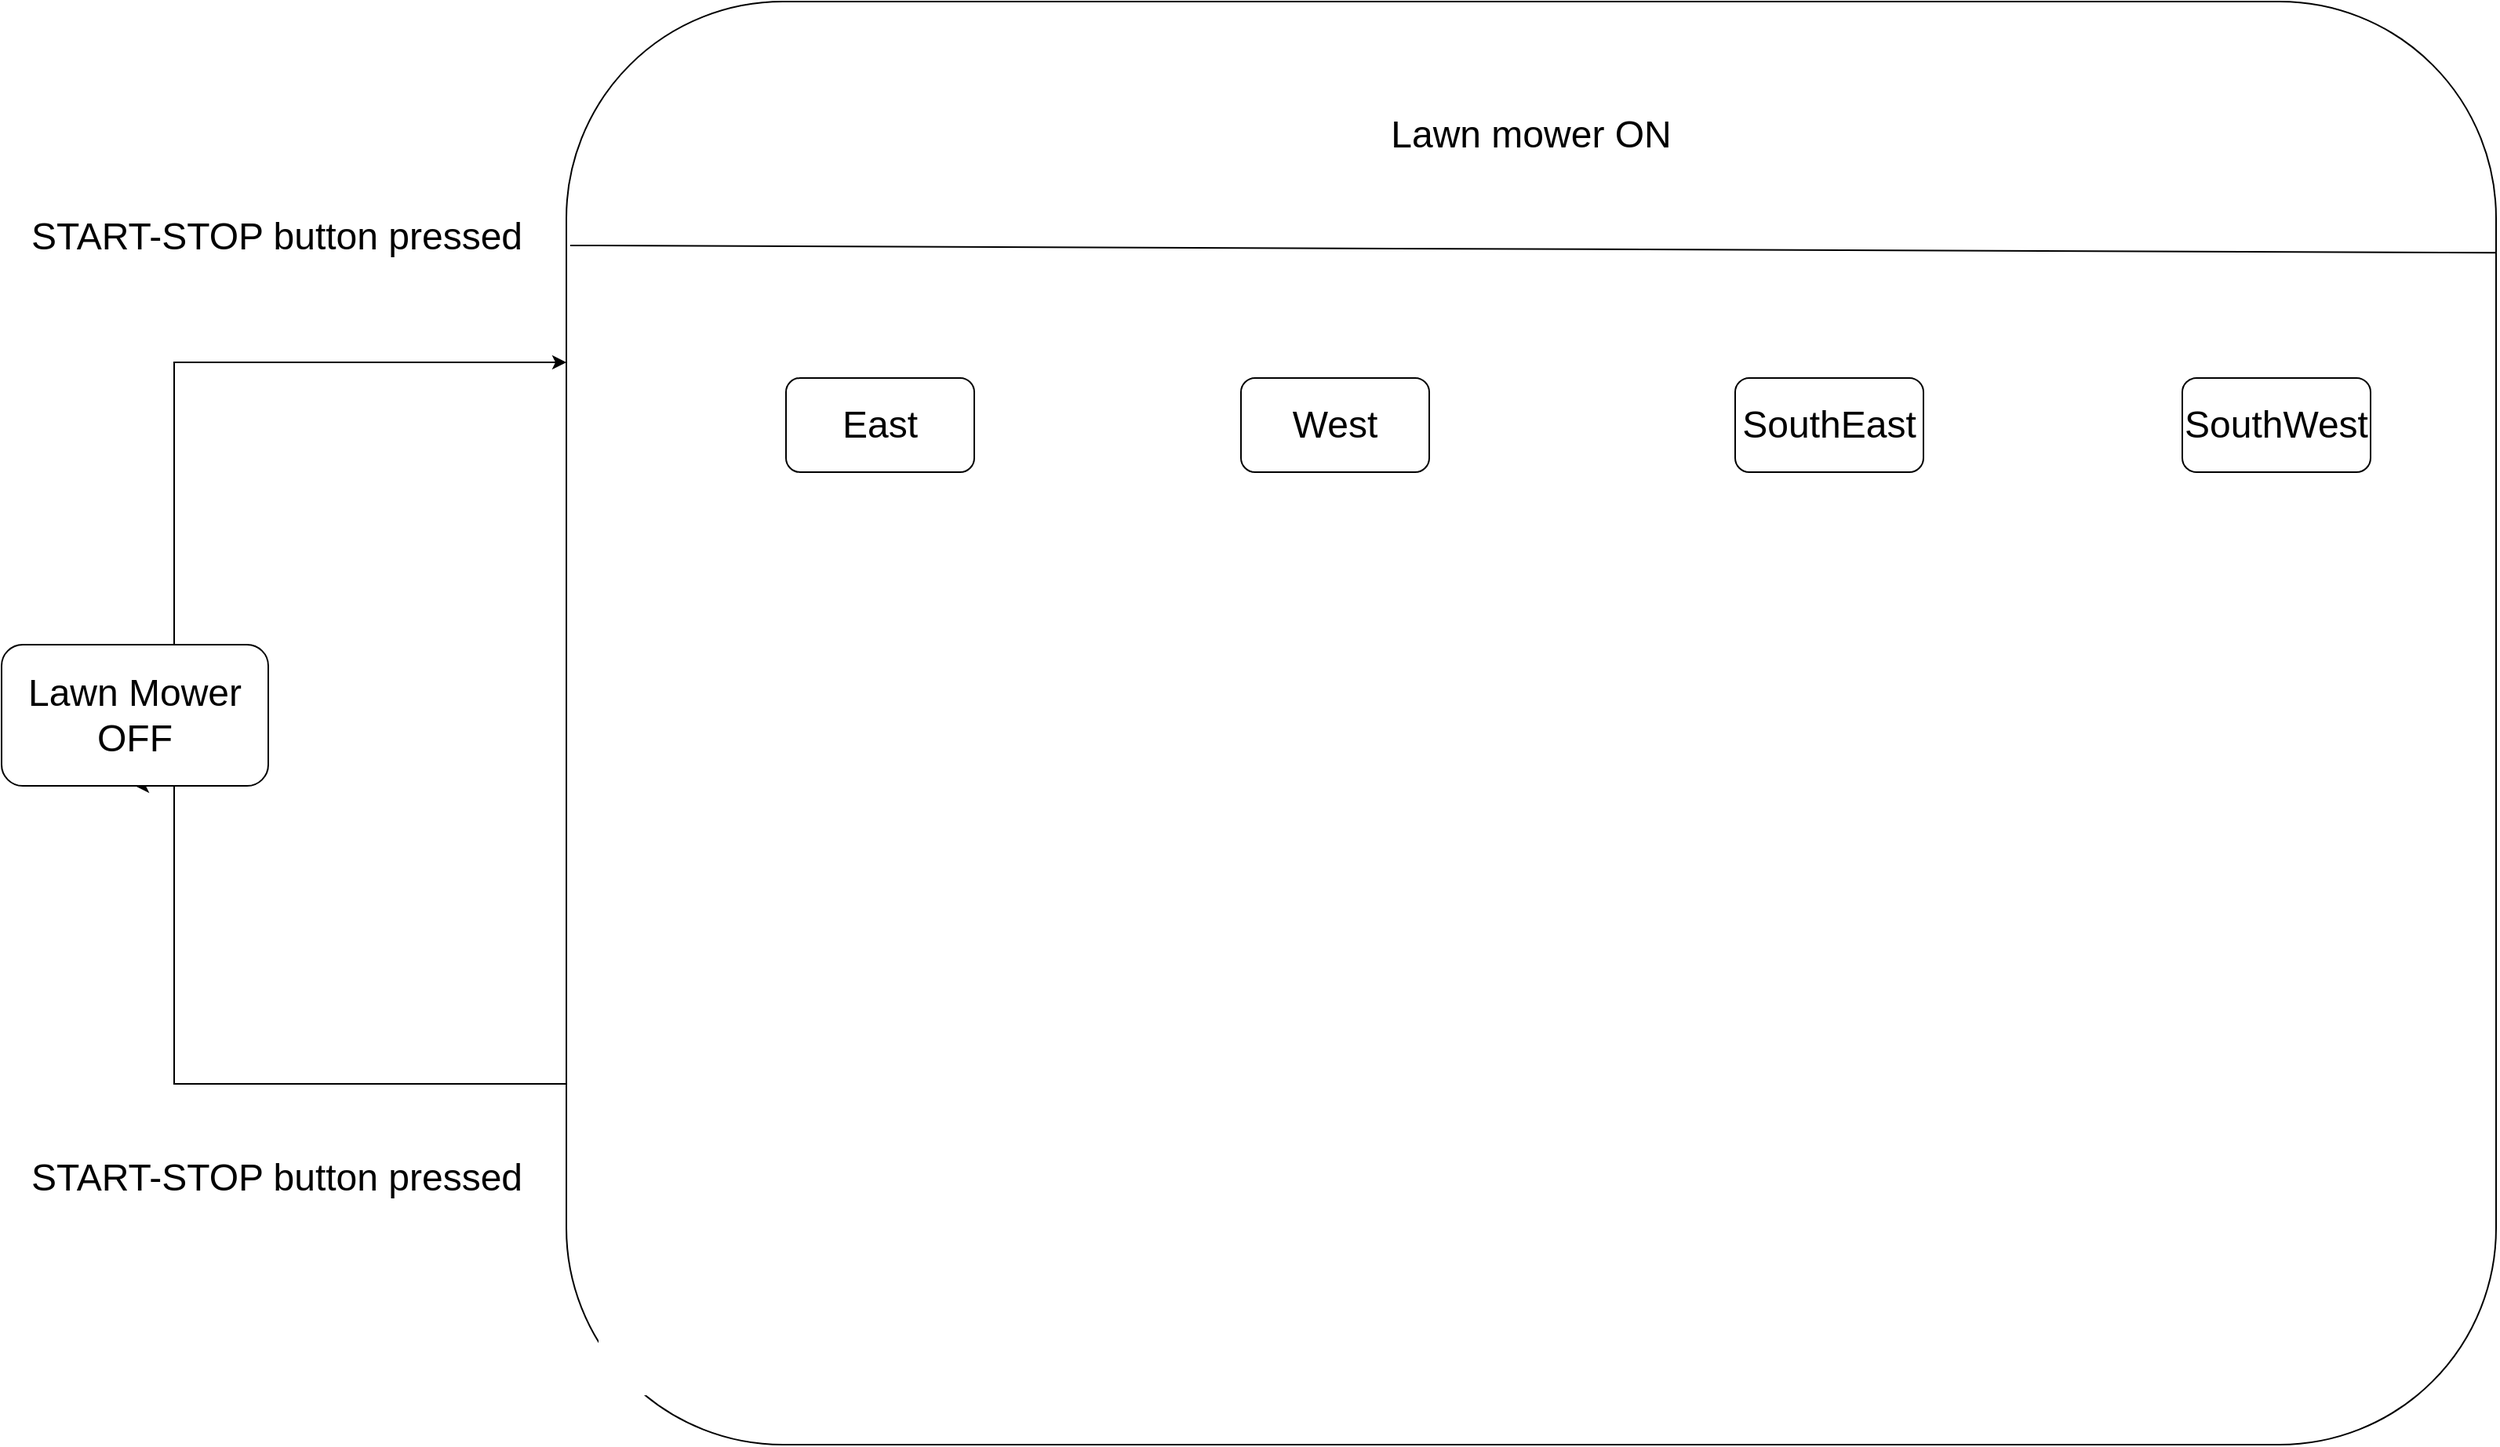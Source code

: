 <mxfile version="21.2.1" type="github">
  <diagram name="Page-1" id="KvL3jpzsEYVWvemKFwzc">
    <mxGraphModel dx="1886" dy="2713" grid="1" gridSize="10" guides="1" tooltips="1" connect="1" arrows="1" fold="1" page="1" pageScale="1" pageWidth="850" pageHeight="1100" math="0" shadow="0">
      <root>
        <mxCell id="0" />
        <mxCell id="1" parent="0" />
        <mxCell id="Ldkf10a5wtrMLSqoh3qG-15" style="edgeStyle=orthogonalEdgeStyle;rounded=0;orthogonalLoop=1;jettySize=auto;html=1;exitX=0;exitY=0.75;exitDx=0;exitDy=0;entryX=0.5;entryY=1;entryDx=0;entryDy=0;" parent="1" source="Ldkf10a5wtrMLSqoh3qG-2" target="Ldkf10a5wtrMLSqoh3qG-12" edge="1">
          <mxGeometry relative="1" as="geometry">
            <Array as="points">
              <mxPoint x="-570" y="620" />
            </Array>
          </mxGeometry>
        </mxCell>
        <mxCell id="Ldkf10a5wtrMLSqoh3qG-2" value="" style="rounded=1;whiteSpace=wrap;html=1;" parent="1" vertex="1">
          <mxGeometry x="-320" y="-70" width="1230" height="920" as="geometry" />
        </mxCell>
        <mxCell id="Ldkf10a5wtrMLSqoh3qG-4" value="&lt;font style=&quot;font-size: 24px;&quot;&gt;Lawn mower ON&lt;br&gt;&lt;/font&gt;" style="text;html=1;strokeColor=none;fillColor=none;align=center;verticalAlign=middle;whiteSpace=wrap;rounded=0;" parent="1" vertex="1">
          <mxGeometry x="125" width="340" height="30" as="geometry" />
        </mxCell>
        <mxCell id="Ldkf10a5wtrMLSqoh3qG-7" value="" style="endArrow=none;html=1;rounded=0;entryX=1;entryY=0.174;entryDx=0;entryDy=0;exitX=0.002;exitY=0.169;exitDx=0;exitDy=0;startFill=1;snapToPoint=0;noJump=1;exitPerimeter=0;entryPerimeter=0;" parent="1" source="Ldkf10a5wtrMLSqoh3qG-2" target="Ldkf10a5wtrMLSqoh3qG-2" edge="1">
          <mxGeometry width="50" height="50" relative="1" as="geometry">
            <mxPoint x="320" y="170" as="sourcePoint" />
            <mxPoint x="370" y="120" as="targetPoint" />
          </mxGeometry>
        </mxCell>
        <mxCell id="Ldkf10a5wtrMLSqoh3qG-8" value="&lt;font style=&quot;font-size: 24px;&quot;&gt;East&lt;/font&gt;" style="rounded=1;whiteSpace=wrap;html=1;" parent="1" vertex="1">
          <mxGeometry x="-180" y="170" width="120" height="60" as="geometry" />
        </mxCell>
        <mxCell id="Ldkf10a5wtrMLSqoh3qG-9" value="&lt;font style=&quot;font-size: 24px;&quot;&gt;West&lt;/font&gt;" style="rounded=1;whiteSpace=wrap;html=1;" parent="1" vertex="1">
          <mxGeometry x="110" y="170" width="120" height="60" as="geometry" />
        </mxCell>
        <mxCell id="Ldkf10a5wtrMLSqoh3qG-10" value="&lt;font style=&quot;font-size: 24px;&quot;&gt;SouthEast&lt;/font&gt;" style="rounded=1;whiteSpace=wrap;html=1;" parent="1" vertex="1">
          <mxGeometry x="425" y="170" width="120" height="60" as="geometry" />
        </mxCell>
        <mxCell id="Ldkf10a5wtrMLSqoh3qG-11" value="&lt;div style=&quot;font-size: 24px;&quot;&gt;&lt;font style=&quot;font-size: 24px;&quot;&gt;SouthWest&lt;/font&gt;&lt;/div&gt;" style="rounded=1;whiteSpace=wrap;html=1;" parent="1" vertex="1">
          <mxGeometry x="710" y="170" width="120" height="60" as="geometry" />
        </mxCell>
        <mxCell id="Ldkf10a5wtrMLSqoh3qG-13" style="edgeStyle=orthogonalEdgeStyle;rounded=0;orthogonalLoop=1;jettySize=auto;html=1;exitX=0.5;exitY=0;exitDx=0;exitDy=0;entryX=0;entryY=0.25;entryDx=0;entryDy=0;" parent="1" source="Ldkf10a5wtrMLSqoh3qG-12" target="Ldkf10a5wtrMLSqoh3qG-2" edge="1">
          <mxGeometry relative="1" as="geometry">
            <Array as="points">
              <mxPoint x="-570" y="160" />
            </Array>
          </mxGeometry>
        </mxCell>
        <mxCell id="Ldkf10a5wtrMLSqoh3qG-12" value="&lt;font style=&quot;font-size: 24px;&quot;&gt;Lawn Mower OFF&lt;br&gt;&lt;/font&gt;" style="rounded=1;whiteSpace=wrap;html=1;" parent="1" vertex="1">
          <mxGeometry x="-680" y="340" width="170" height="90" as="geometry" />
        </mxCell>
        <mxCell id="6d6ZR2iikcrfA8smD7Zp-1" value="&lt;font style=&quot;font-size: 24px;&quot;&gt;START-STOP button pressed&lt;br&gt;&lt;/font&gt;" style="text;html=1;align=center;verticalAlign=middle;resizable=0;points=[];autosize=1;strokeColor=none;fillColor=none;" vertex="1" parent="1">
          <mxGeometry x="-670" y="60" width="330" height="40" as="geometry" />
        </mxCell>
        <mxCell id="6d6ZR2iikcrfA8smD7Zp-2" value="&lt;font style=&quot;font-size: 24px;&quot;&gt;START-STOP button pressed&lt;br&gt;&lt;/font&gt;" style="text;html=1;align=center;verticalAlign=middle;resizable=0;points=[];autosize=1;strokeColor=none;fillColor=none;" vertex="1" parent="1">
          <mxGeometry x="-670" y="660" width="330" height="40" as="geometry" />
        </mxCell>
      </root>
    </mxGraphModel>
  </diagram>
</mxfile>
